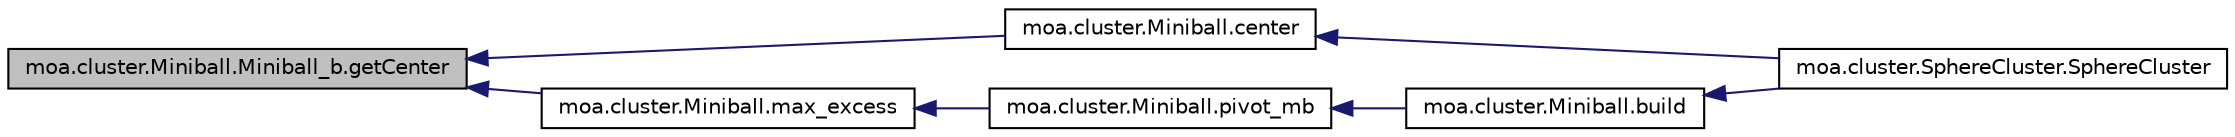 digraph G
{
  edge [fontname="Helvetica",fontsize="10",labelfontname="Helvetica",labelfontsize="10"];
  node [fontname="Helvetica",fontsize="10",shape=record];
  rankdir=LR;
  Node1 [label="moa.cluster.Miniball.Miniball_b.getCenter",height=0.2,width=0.4,color="black", fillcolor="grey75", style="filled" fontcolor="black"];
  Node1 -> Node2 [dir=back,color="midnightblue",fontsize="10",style="solid",fontname="Helvetica"];
  Node2 [label="moa.cluster.Miniball.center",height=0.2,width=0.4,color="black", fillcolor="white", style="filled",URL="$classmoa_1_1cluster_1_1Miniball.html#a947964eff6b7e1e26d375475ff962466",tooltip="Return the center of the Miniball."];
  Node2 -> Node3 [dir=back,color="midnightblue",fontsize="10",style="solid",fontname="Helvetica"];
  Node3 [label="moa.cluster.SphereCluster.SphereCluster",height=0.2,width=0.4,color="black", fillcolor="white", style="filled",URL="$classmoa_1_1cluster_1_1SphereCluster.html#a7213770010e219ec39b739ca1e0a0127"];
  Node1 -> Node4 [dir=back,color="midnightblue",fontsize="10",style="solid",fontname="Helvetica"];
  Node4 [label="moa.cluster.Miniball.max_excess",height=0.2,width=0.4,color="black", fillcolor="white", style="filled",URL="$classmoa_1_1cluster_1_1Miniball.html#a12f9cee4075591bcbd88e377c2c5d88f"];
  Node4 -> Node5 [dir=back,color="midnightblue",fontsize="10",style="solid",fontname="Helvetica"];
  Node5 [label="moa.cluster.Miniball.pivot_mb",height=0.2,width=0.4,color="black", fillcolor="white", style="filled",URL="$classmoa_1_1cluster_1_1Miniball.html#ac63e75cfc91104da508dbd5205ffd77d"];
  Node5 -> Node6 [dir=back,color="midnightblue",fontsize="10",style="solid",fontname="Helvetica"];
  Node6 [label="moa.cluster.Miniball.build",height=0.2,width=0.4,color="black", fillcolor="white", style="filled",URL="$classmoa_1_1cluster_1_1Miniball.html#ac7b74f6f245e62ab969022723db4d67c",tooltip="Recalculate Miniball parameter Center and Radius."];
  Node6 -> Node3 [dir=back,color="midnightblue",fontsize="10",style="solid",fontname="Helvetica"];
}
